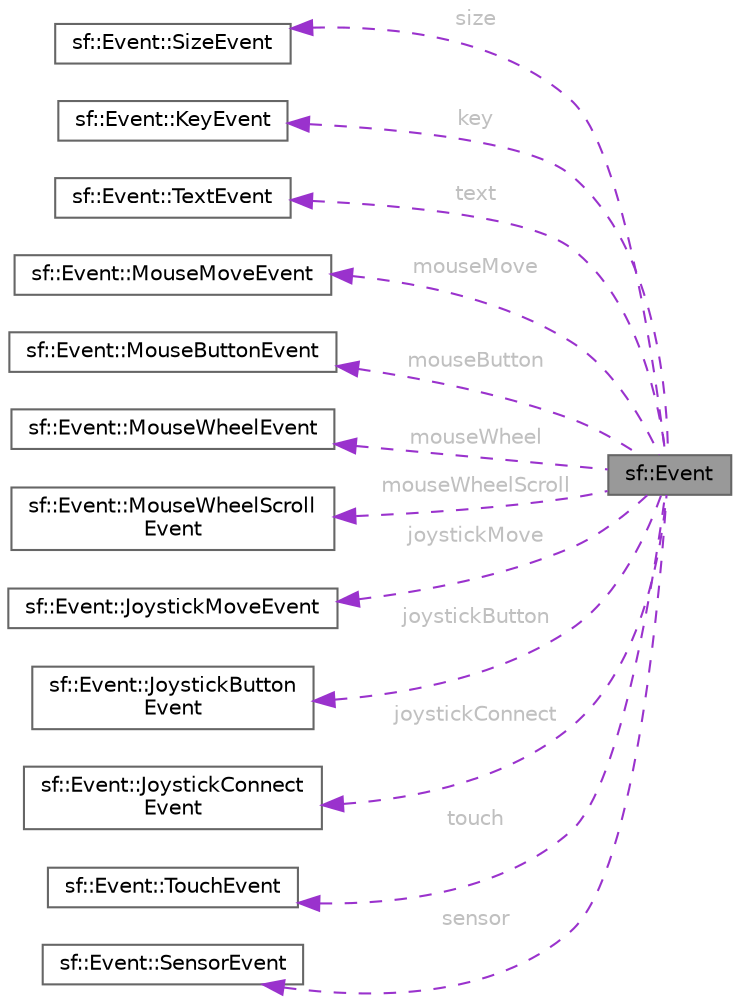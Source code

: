 digraph "sf::Event"
{
 // LATEX_PDF_SIZE
  bgcolor="transparent";
  edge [fontname=Helvetica,fontsize=10,labelfontname=Helvetica,labelfontsize=10];
  node [fontname=Helvetica,fontsize=10,shape=box,height=0.2,width=0.4];
  rankdir="LR";
  Node1 [id="Node000001",label="sf::Event",height=0.2,width=0.4,color="gray40", fillcolor="grey60", style="filled", fontcolor="black",tooltip="Defines a system event and its parameters."];
  Node2 -> Node1 [id="edge1_Node000001_Node000002",dir="back",color="darkorchid3",style="dashed",tooltip=" ",label=" size",fontcolor="grey" ];
  Node2 [id="Node000002",label="sf::Event::SizeEvent",height=0.2,width=0.4,color="gray40", fillcolor="white", style="filled",URL="$structsf_1_1_event_1_1_size_event.html",tooltip="Size events parameters (Resized)"];
  Node3 -> Node1 [id="edge2_Node000001_Node000003",dir="back",color="darkorchid3",style="dashed",tooltip=" ",label=" key",fontcolor="grey" ];
  Node3 [id="Node000003",label="sf::Event::KeyEvent",height=0.2,width=0.4,color="gray40", fillcolor="white", style="filled",URL="$structsf_1_1_event_1_1_key_event.html",tooltip="Keyboard event parameters (KeyPressed, KeyReleased)"];
  Node4 -> Node1 [id="edge3_Node000001_Node000004",dir="back",color="darkorchid3",style="dashed",tooltip=" ",label=" text",fontcolor="grey" ];
  Node4 [id="Node000004",label="sf::Event::TextEvent",height=0.2,width=0.4,color="gray40", fillcolor="white", style="filled",URL="$structsf_1_1_event_1_1_text_event.html",tooltip="Text event parameters (TextEntered)"];
  Node5 -> Node1 [id="edge4_Node000001_Node000005",dir="back",color="darkorchid3",style="dashed",tooltip=" ",label=" mouseMove",fontcolor="grey" ];
  Node5 [id="Node000005",label="sf::Event::MouseMoveEvent",height=0.2,width=0.4,color="gray40", fillcolor="white", style="filled",URL="$structsf_1_1_event_1_1_mouse_move_event.html",tooltip="Mouse move event parameters (MouseMoved)"];
  Node6 -> Node1 [id="edge5_Node000001_Node000006",dir="back",color="darkorchid3",style="dashed",tooltip=" ",label=" mouseButton",fontcolor="grey" ];
  Node6 [id="Node000006",label="sf::Event::MouseButtonEvent",height=0.2,width=0.4,color="gray40", fillcolor="white", style="filled",URL="$structsf_1_1_event_1_1_mouse_button_event.html",tooltip="Mouse buttons events parameters (MouseButtonPressed, MouseButtonReleased)"];
  Node7 -> Node1 [id="edge6_Node000001_Node000007",dir="back",color="darkorchid3",style="dashed",tooltip=" ",label=" mouseWheel",fontcolor="grey" ];
  Node7 [id="Node000007",label="sf::Event::MouseWheelEvent",height=0.2,width=0.4,color="gray40", fillcolor="white", style="filled",URL="$structsf_1_1_event_1_1_mouse_wheel_event.html",tooltip="Mouse wheel events parameters (MouseWheelMoved)"];
  Node8 -> Node1 [id="edge7_Node000001_Node000008",dir="back",color="darkorchid3",style="dashed",tooltip=" ",label=" mouseWheelScroll",fontcolor="grey" ];
  Node8 [id="Node000008",label="sf::Event::MouseWheelScroll\lEvent",height=0.2,width=0.4,color="gray40", fillcolor="white", style="filled",URL="$structsf_1_1_event_1_1_mouse_wheel_scroll_event.html",tooltip="Mouse wheel events parameters (MouseWheelScrolled)"];
  Node9 -> Node1 [id="edge8_Node000001_Node000009",dir="back",color="darkorchid3",style="dashed",tooltip=" ",label=" joystickMove",fontcolor="grey" ];
  Node9 [id="Node000009",label="sf::Event::JoystickMoveEvent",height=0.2,width=0.4,color="gray40", fillcolor="white", style="filled",URL="$structsf_1_1_event_1_1_joystick_move_event.html",tooltip="Joystick axis move event parameters (JoystickMoved)"];
  Node10 -> Node1 [id="edge9_Node000001_Node000010",dir="back",color="darkorchid3",style="dashed",tooltip=" ",label=" joystickButton",fontcolor="grey" ];
  Node10 [id="Node000010",label="sf::Event::JoystickButton\lEvent",height=0.2,width=0.4,color="gray40", fillcolor="white", style="filled",URL="$structsf_1_1_event_1_1_joystick_button_event.html",tooltip="Joystick buttons events parameters (JoystickButtonPressed, JoystickButtonReleased)"];
  Node11 -> Node1 [id="edge10_Node000001_Node000011",dir="back",color="darkorchid3",style="dashed",tooltip=" ",label=" joystickConnect",fontcolor="grey" ];
  Node11 [id="Node000011",label="sf::Event::JoystickConnect\lEvent",height=0.2,width=0.4,color="gray40", fillcolor="white", style="filled",URL="$structsf_1_1_event_1_1_joystick_connect_event.html",tooltip="Joystick connection events parameters (JoystickConnected, JoystickDisconnected)"];
  Node12 -> Node1 [id="edge11_Node000001_Node000012",dir="back",color="darkorchid3",style="dashed",tooltip=" ",label=" touch",fontcolor="grey" ];
  Node12 [id="Node000012",label="sf::Event::TouchEvent",height=0.2,width=0.4,color="gray40", fillcolor="white", style="filled",URL="$structsf_1_1_event_1_1_touch_event.html",tooltip="Touch events parameters (TouchBegan, TouchMoved, TouchEnded)"];
  Node13 -> Node1 [id="edge12_Node000001_Node000013",dir="back",color="darkorchid3",style="dashed",tooltip=" ",label=" sensor",fontcolor="grey" ];
  Node13 [id="Node000013",label="sf::Event::SensorEvent",height=0.2,width=0.4,color="gray40", fillcolor="white", style="filled",URL="$structsf_1_1_event_1_1_sensor_event.html",tooltip="Sensor event parameters (SensorChanged)"];
}
